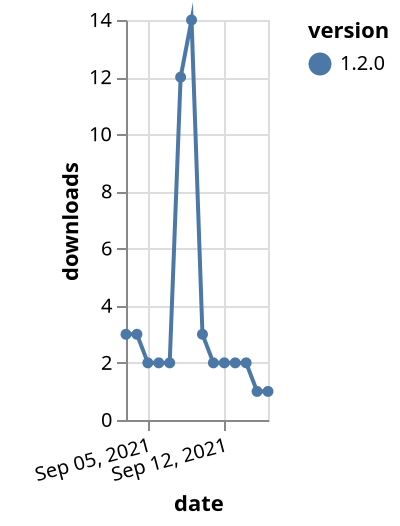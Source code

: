 {"$schema": "https://vega.github.io/schema/vega-lite/v5.json", "description": "A simple bar chart with embedded data.", "data": {"values": [{"date": "2021-09-03", "total": 6734, "delta": 3, "version": "1.2.0"}, {"date": "2021-09-04", "total": 6737, "delta": 3, "version": "1.2.0"}, {"date": "2021-09-05", "total": 6739, "delta": 2, "version": "1.2.0"}, {"date": "2021-09-06", "total": 6741, "delta": 2, "version": "1.2.0"}, {"date": "2021-09-07", "total": 6743, "delta": 2, "version": "1.2.0"}, {"date": "2021-09-08", "total": 6755, "delta": 12, "version": "1.2.0"}, {"date": "2021-09-09", "total": 6769, "delta": 14, "version": "1.2.0"}, {"date": "2021-09-10", "total": 6772, "delta": 3, "version": "1.2.0"}, {"date": "2021-09-11", "total": 6774, "delta": 2, "version": "1.2.0"}, {"date": "2021-09-12", "total": 6776, "delta": 2, "version": "1.2.0"}, {"date": "2021-09-13", "total": 6778, "delta": 2, "version": "1.2.0"}, {"date": "2021-09-14", "total": 6780, "delta": 2, "version": "1.2.0"}, {"date": "2021-09-15", "total": 6781, "delta": 1, "version": "1.2.0"}, {"date": "2021-09-16", "total": 6782, "delta": 1, "version": "1.2.0"}]}, "width": "container", "mark": {"type": "line", "point": {"filled": true}}, "encoding": {"x": {"field": "date", "type": "temporal", "timeUnit": "yearmonthdate", "title": "date", "axis": {"labelAngle": -15}}, "y": {"field": "delta", "type": "quantitative", "title": "downloads"}, "color": {"field": "version", "type": "nominal"}, "tooltip": {"field": "delta"}}}